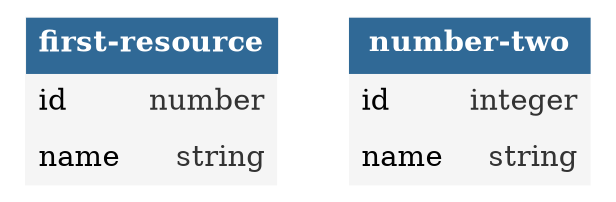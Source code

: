 digraph "test-tabulator"{
    "first-resource" [shape=plaintext,label=<<table bgcolor="#f5f5f5" border="0" cellborder="0" cellspacing="0" cellpadding="6"><tr><td colspan="2" bgcolor="#306996"><b><font color="#ffffff">first-resource</font></b></td></tr><tr><td port="idn" align="left">id</td><td port="idt" align="right"><font color="#333333">number</font></td></tr><tr><td port="namen" align="left">name</td><td port="namet" align="right"><font color="#333333">string</font></td></tr></table>>]
	"number-two" [shape=plaintext,label=<<table bgcolor="#f5f5f5" border="0" cellborder="0" cellspacing="0" cellpadding="6"><tr><td colspan="2" bgcolor="#306996"><b><font color="#ffffff">number-two</font></b></td></tr><tr><td port="idn" align="left">id</td><td port="idt" align="right"><font color="#333333">integer</font></td></tr><tr><td port="namen" align="left">name</td><td port="namet" align="right"><font color="#333333">string</font></td></tr></table>>]
    
}